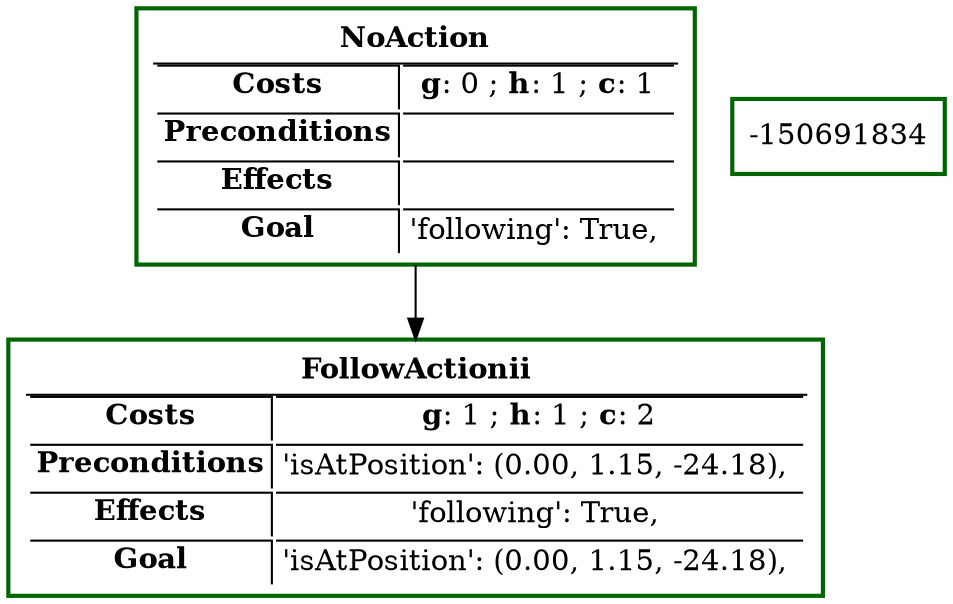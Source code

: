 
digraph {

node [shape=box]

-1221098718 [label=<
<table border='0' color='black' fontcolor='#F5F5F5'>
    <tr> <td colspan='2'><b>NoAction</b></td> </tr>
    <hr/>
    <tr align='left'> <td border='1' sides='rt'><b>Costs</b></td>           <td border='1' sides='t'><b>g</b>: 0 ; <b>h</b>: 1 ; <b>c</b>: 1</td> </tr>
    <tr align='left'> <td border='1' sides='rt'><b>Preconditions</b></td>   <td border='1' sides='t'></td> </tr>
    <tr align='left'> <td border='1' sides='rt'><b>Effects</b></td>         <td border='1' sides='t'></td> </tr>
    <tr align='left'> <td border='1' sides='rt'><b>Goal</b></td>            <td border='1' sides='t'>'following': True, </td> </tr>
</table>
>]
-685895276 [label=<
<table border='0' color='black' fontcolor='#F5F5F5'>
    <tr> <td colspan='2'><b>FollowActionii</b></td> </tr>
    <hr/>
    <tr align='left'> <td border='1' sides='rt'><b>Costs</b></td>           <td border='1' sides='t'><b>g</b>: 1 ; <b>h</b>: 1 ; <b>c</b>: 2</td> </tr>
    <tr align='left'> <td border='1' sides='rt'><b>Preconditions</b></td>   <td border='1' sides='t'>'isAtPosition': (0.00, 1.15, -24.18), </td> </tr>
    <tr align='left'> <td border='1' sides='rt'><b>Effects</b></td>         <td border='1' sides='t'>'following': True, </td> </tr>
    <tr align='left'> <td border='1' sides='rt'><b>Goal</b></td>            <td border='1' sides='t'>'isAtPosition': (0.00, 1.15, -24.18), </td> </tr>
</table>
>]
-150691834 [style="bold" color="darkgreen"]
-685895276 [style="bold" color="darkgreen"]
-1221098718 [style="bold" color="darkgreen"]

-1221098718 -> -685895276

}

